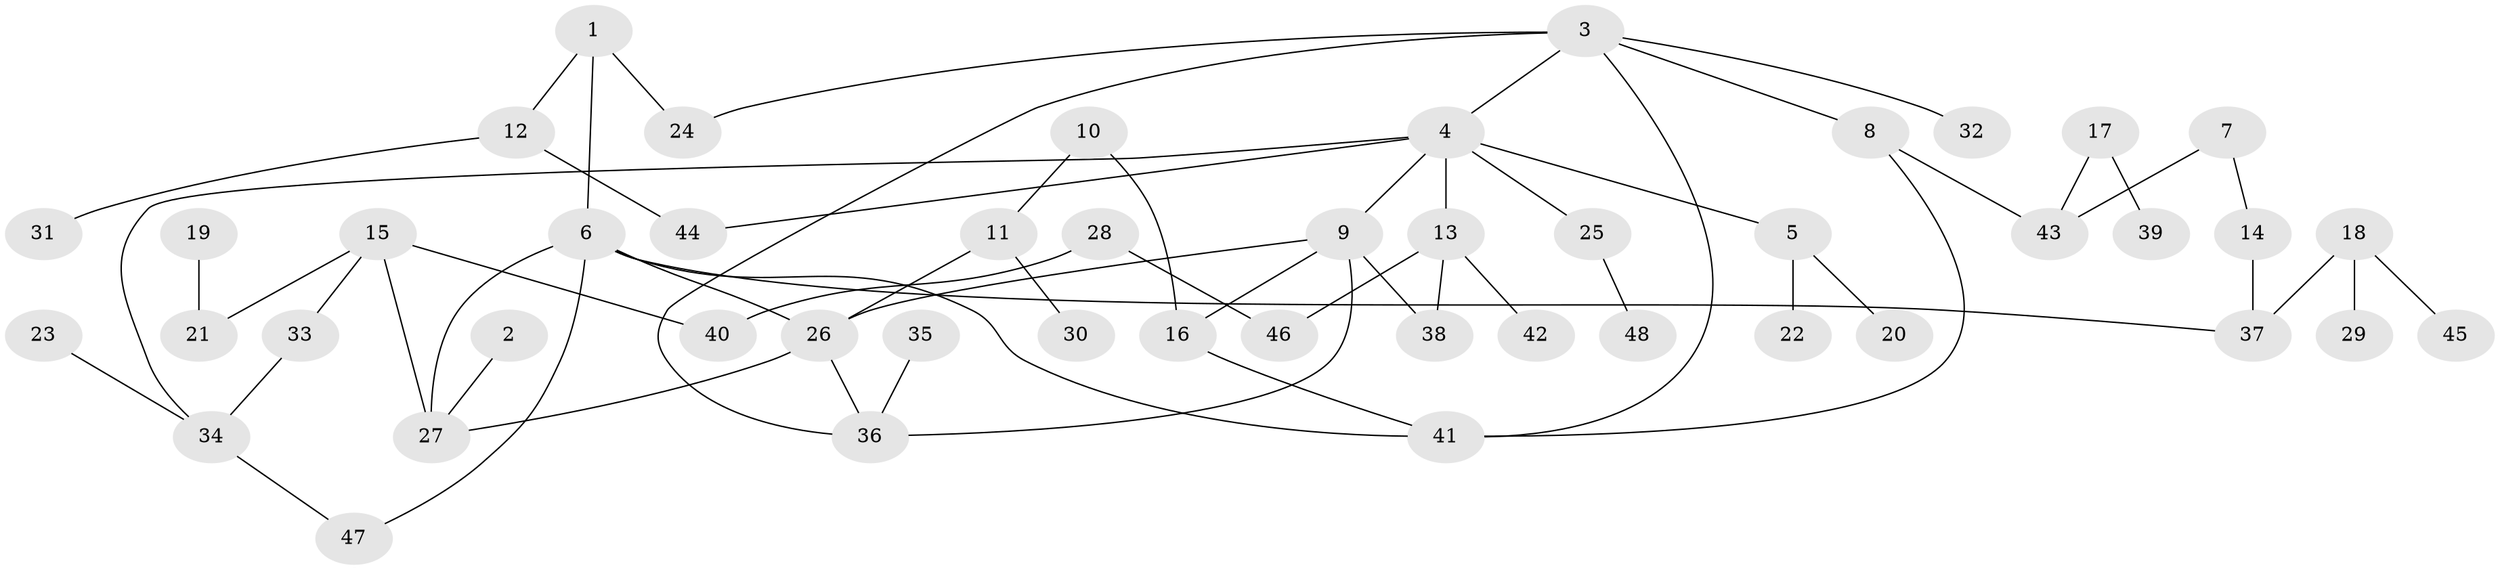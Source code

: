 // original degree distribution, {5: 0.052083333333333336, 6: 0.041666666666666664, 2: 0.2916666666666667, 3: 0.13541666666666666, 4: 0.08333333333333333, 1: 0.3854166666666667, 7: 0.010416666666666666}
// Generated by graph-tools (version 1.1) at 2025/01/03/09/25 03:01:12]
// undirected, 48 vertices, 61 edges
graph export_dot {
graph [start="1"]
  node [color=gray90,style=filled];
  1;
  2;
  3;
  4;
  5;
  6;
  7;
  8;
  9;
  10;
  11;
  12;
  13;
  14;
  15;
  16;
  17;
  18;
  19;
  20;
  21;
  22;
  23;
  24;
  25;
  26;
  27;
  28;
  29;
  30;
  31;
  32;
  33;
  34;
  35;
  36;
  37;
  38;
  39;
  40;
  41;
  42;
  43;
  44;
  45;
  46;
  47;
  48;
  1 -- 6 [weight=1.0];
  1 -- 12 [weight=1.0];
  1 -- 24 [weight=1.0];
  2 -- 27 [weight=1.0];
  3 -- 4 [weight=1.0];
  3 -- 8 [weight=1.0];
  3 -- 24 [weight=1.0];
  3 -- 32 [weight=1.0];
  3 -- 36 [weight=1.0];
  3 -- 41 [weight=1.0];
  4 -- 5 [weight=1.0];
  4 -- 9 [weight=1.0];
  4 -- 13 [weight=1.0];
  4 -- 25 [weight=1.0];
  4 -- 34 [weight=1.0];
  4 -- 44 [weight=1.0];
  5 -- 20 [weight=1.0];
  5 -- 22 [weight=1.0];
  6 -- 26 [weight=1.0];
  6 -- 27 [weight=1.0];
  6 -- 37 [weight=1.0];
  6 -- 41 [weight=1.0];
  6 -- 47 [weight=1.0];
  7 -- 14 [weight=1.0];
  7 -- 43 [weight=1.0];
  8 -- 41 [weight=1.0];
  8 -- 43 [weight=1.0];
  9 -- 16 [weight=1.0];
  9 -- 26 [weight=1.0];
  9 -- 36 [weight=1.0];
  9 -- 38 [weight=1.0];
  10 -- 11 [weight=1.0];
  10 -- 16 [weight=1.0];
  11 -- 26 [weight=1.0];
  11 -- 30 [weight=1.0];
  12 -- 31 [weight=1.0];
  12 -- 44 [weight=1.0];
  13 -- 38 [weight=1.0];
  13 -- 42 [weight=1.0];
  13 -- 46 [weight=1.0];
  14 -- 37 [weight=1.0];
  15 -- 21 [weight=1.0];
  15 -- 27 [weight=2.0];
  15 -- 33 [weight=1.0];
  15 -- 40 [weight=1.0];
  16 -- 41 [weight=1.0];
  17 -- 39 [weight=1.0];
  17 -- 43 [weight=1.0];
  18 -- 29 [weight=1.0];
  18 -- 37 [weight=1.0];
  18 -- 45 [weight=1.0];
  19 -- 21 [weight=1.0];
  23 -- 34 [weight=1.0];
  25 -- 48 [weight=1.0];
  26 -- 27 [weight=1.0];
  26 -- 36 [weight=1.0];
  28 -- 40 [weight=1.0];
  28 -- 46 [weight=1.0];
  33 -- 34 [weight=1.0];
  34 -- 47 [weight=1.0];
  35 -- 36 [weight=1.0];
}
